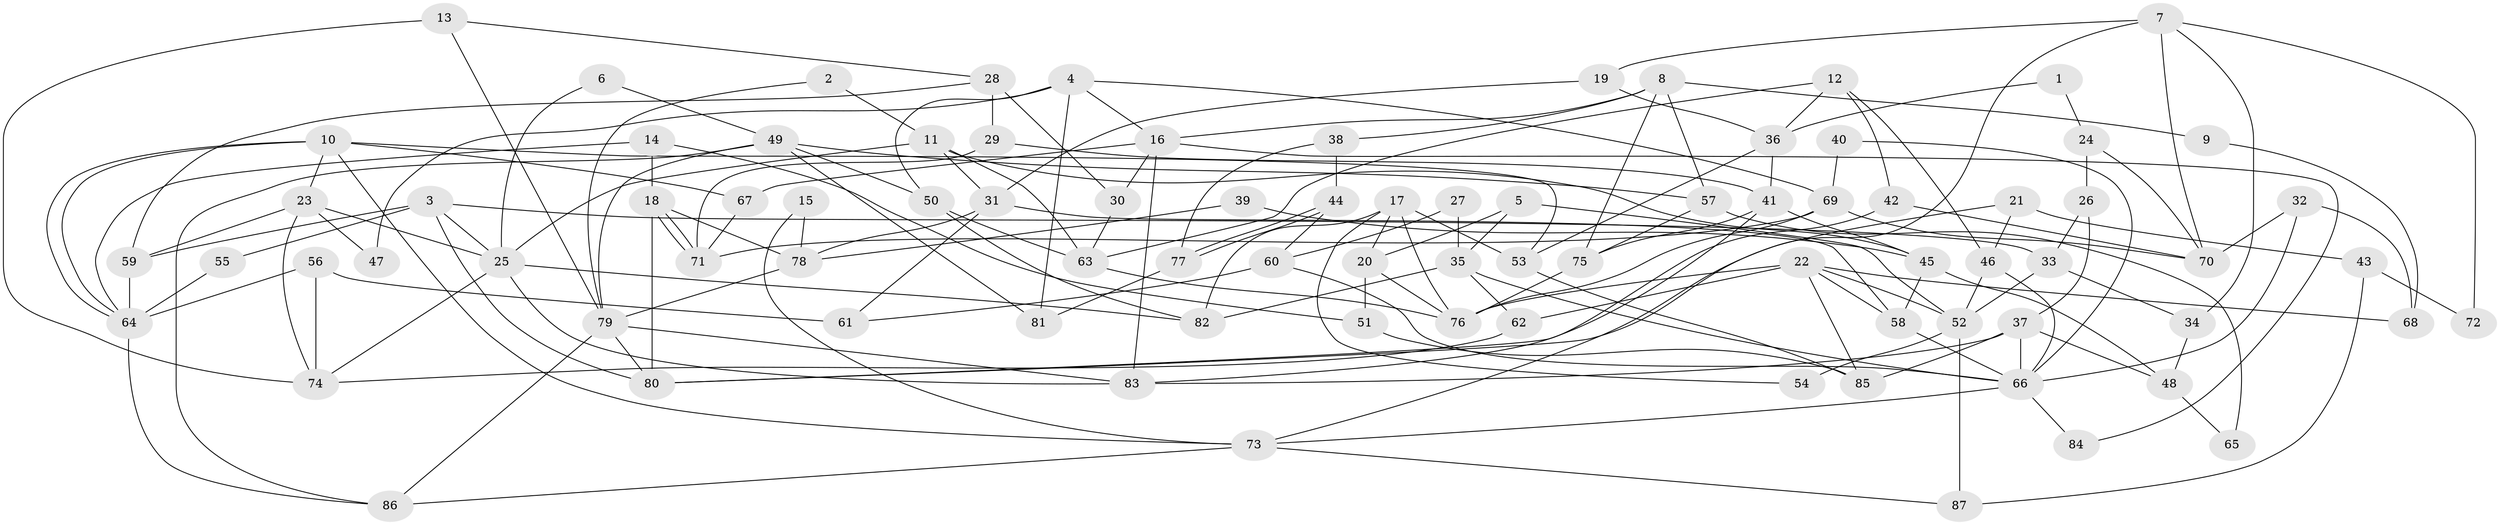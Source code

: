 // Generated by graph-tools (version 1.1) at 2025/36/03/09/25 02:36:19]
// undirected, 87 vertices, 174 edges
graph export_dot {
graph [start="1"]
  node [color=gray90,style=filled];
  1;
  2;
  3;
  4;
  5;
  6;
  7;
  8;
  9;
  10;
  11;
  12;
  13;
  14;
  15;
  16;
  17;
  18;
  19;
  20;
  21;
  22;
  23;
  24;
  25;
  26;
  27;
  28;
  29;
  30;
  31;
  32;
  33;
  34;
  35;
  36;
  37;
  38;
  39;
  40;
  41;
  42;
  43;
  44;
  45;
  46;
  47;
  48;
  49;
  50;
  51;
  52;
  53;
  54;
  55;
  56;
  57;
  58;
  59;
  60;
  61;
  62;
  63;
  64;
  65;
  66;
  67;
  68;
  69;
  70;
  71;
  72;
  73;
  74;
  75;
  76;
  77;
  78;
  79;
  80;
  81;
  82;
  83;
  84;
  85;
  86;
  87;
  1 -- 24;
  1 -- 36;
  2 -- 11;
  2 -- 79;
  3 -- 59;
  3 -- 80;
  3 -- 25;
  3 -- 33;
  3 -- 55;
  4 -- 69;
  4 -- 16;
  4 -- 47;
  4 -- 50;
  4 -- 81;
  5 -- 20;
  5 -- 35;
  5 -- 52;
  6 -- 25;
  6 -- 49;
  7 -- 70;
  7 -- 73;
  7 -- 19;
  7 -- 34;
  7 -- 72;
  8 -- 16;
  8 -- 38;
  8 -- 9;
  8 -- 57;
  8 -- 75;
  9 -- 68;
  10 -- 64;
  10 -- 64;
  10 -- 73;
  10 -- 23;
  10 -- 53;
  10 -- 67;
  11 -- 25;
  11 -- 31;
  11 -- 45;
  11 -- 63;
  12 -- 36;
  12 -- 63;
  12 -- 42;
  12 -- 46;
  13 -- 74;
  13 -- 79;
  13 -- 28;
  14 -- 64;
  14 -- 51;
  14 -- 18;
  15 -- 78;
  15 -- 73;
  16 -- 83;
  16 -- 30;
  16 -- 67;
  16 -- 84;
  17 -- 76;
  17 -- 82;
  17 -- 20;
  17 -- 53;
  17 -- 54;
  18 -- 71;
  18 -- 71;
  18 -- 78;
  18 -- 80;
  19 -- 36;
  19 -- 31;
  20 -- 76;
  20 -- 51;
  21 -- 46;
  21 -- 80;
  21 -- 43;
  22 -- 58;
  22 -- 52;
  22 -- 62;
  22 -- 68;
  22 -- 76;
  22 -- 85;
  23 -- 25;
  23 -- 47;
  23 -- 59;
  23 -- 74;
  24 -- 26;
  24 -- 70;
  25 -- 83;
  25 -- 74;
  25 -- 82;
  26 -- 37;
  26 -- 33;
  27 -- 60;
  27 -- 35;
  28 -- 29;
  28 -- 30;
  28 -- 59;
  29 -- 71;
  29 -- 41;
  30 -- 63;
  31 -- 58;
  31 -- 61;
  31 -- 78;
  32 -- 66;
  32 -- 70;
  32 -- 68;
  33 -- 52;
  33 -- 34;
  34 -- 48;
  35 -- 82;
  35 -- 62;
  35 -- 66;
  36 -- 41;
  36 -- 53;
  37 -- 83;
  37 -- 85;
  37 -- 48;
  37 -- 66;
  38 -- 44;
  38 -- 77;
  39 -- 78;
  39 -- 45;
  40 -- 69;
  40 -- 66;
  41 -- 75;
  41 -- 45;
  41 -- 83;
  42 -- 80;
  42 -- 70;
  43 -- 87;
  43 -- 72;
  44 -- 60;
  44 -- 77;
  44 -- 77;
  45 -- 48;
  45 -- 58;
  46 -- 66;
  46 -- 52;
  48 -- 65;
  49 -- 50;
  49 -- 79;
  49 -- 57;
  49 -- 81;
  49 -- 86;
  50 -- 63;
  50 -- 82;
  51 -- 85;
  52 -- 54;
  52 -- 87;
  53 -- 85;
  55 -- 64;
  56 -- 64;
  56 -- 74;
  56 -- 61;
  57 -- 65;
  57 -- 75;
  58 -- 66;
  59 -- 64;
  60 -- 66;
  60 -- 61;
  62 -- 74;
  63 -- 76;
  64 -- 86;
  66 -- 73;
  66 -- 84;
  67 -- 71;
  69 -- 76;
  69 -- 71;
  69 -- 70;
  73 -- 86;
  73 -- 87;
  75 -- 76;
  77 -- 81;
  78 -- 79;
  79 -- 86;
  79 -- 80;
  79 -- 83;
}
